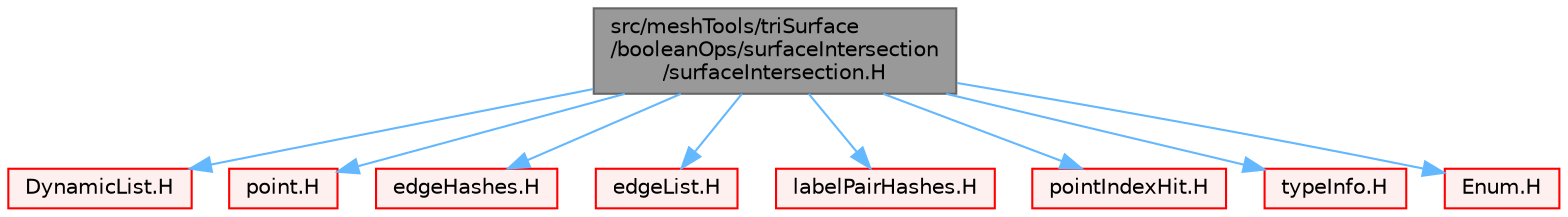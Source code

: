 digraph "src/meshTools/triSurface/booleanOps/surfaceIntersection/surfaceIntersection.H"
{
 // LATEX_PDF_SIZE
  bgcolor="transparent";
  edge [fontname=Helvetica,fontsize=10,labelfontname=Helvetica,labelfontsize=10];
  node [fontname=Helvetica,fontsize=10,shape=box,height=0.2,width=0.4];
  Node1 [id="Node000001",label="src/meshTools/triSurface\l/booleanOps/surfaceIntersection\l/surfaceIntersection.H",height=0.2,width=0.4,color="gray40", fillcolor="grey60", style="filled", fontcolor="black",tooltip=" "];
  Node1 -> Node2 [id="edge1_Node000001_Node000002",color="steelblue1",style="solid",tooltip=" "];
  Node2 [id="Node000002",label="DynamicList.H",height=0.2,width=0.4,color="red", fillcolor="#FFF0F0", style="filled",URL="$DynamicList_8H.html",tooltip=" "];
  Node1 -> Node96 [id="edge2_Node000001_Node000096",color="steelblue1",style="solid",tooltip=" "];
  Node96 [id="Node000096",label="point.H",height=0.2,width=0.4,color="red", fillcolor="#FFF0F0", style="filled",URL="$point_8H.html",tooltip=" "];
  Node1 -> Node104 [id="edge3_Node000001_Node000104",color="steelblue1",style="solid",tooltip=" "];
  Node104 [id="Node000104",label="edgeHashes.H",height=0.2,width=0.4,color="red", fillcolor="#FFF0F0", style="filled",URL="$edgeHashes_8H.html",tooltip=" "];
  Node1 -> Node207 [id="edge4_Node000001_Node000207",color="steelblue1",style="solid",tooltip=" "];
  Node207 [id="Node000207",label="edgeList.H",height=0.2,width=0.4,color="red", fillcolor="#FFF0F0", style="filled",URL="$edgeList_8H.html",tooltip=" "];
  Node1 -> Node208 [id="edge5_Node000001_Node000208",color="steelblue1",style="solid",tooltip=" "];
  Node208 [id="Node000208",label="labelPairHashes.H",height=0.2,width=0.4,color="red", fillcolor="#FFF0F0", style="filled",URL="$labelPairHashes_8H.html",tooltip="A HashTable to objects of type <T> with a labelPair key. The hashing is based on labelPair (FixedList..."];
  Node1 -> Node209 [id="edge6_Node000001_Node000209",color="steelblue1",style="solid",tooltip=" "];
  Node209 [id="Node000209",label="pointIndexHit.H",height=0.2,width=0.4,color="red", fillcolor="#FFF0F0", style="filled",URL="$pointIndexHit_8H.html",tooltip=" "];
  Node1 -> Node111 [id="edge7_Node000001_Node000111",color="steelblue1",style="solid",tooltip=" "];
  Node111 [id="Node000111",label="typeInfo.H",height=0.2,width=0.4,color="red", fillcolor="#FFF0F0", style="filled",URL="$typeInfo_8H.html",tooltip=" "];
  Node1 -> Node157 [id="edge8_Node000001_Node000157",color="steelblue1",style="solid",tooltip=" "];
  Node157 [id="Node000157",label="Enum.H",height=0.2,width=0.4,color="red", fillcolor="#FFF0F0", style="filled",URL="$Enum_8H.html",tooltip=" "];
}
